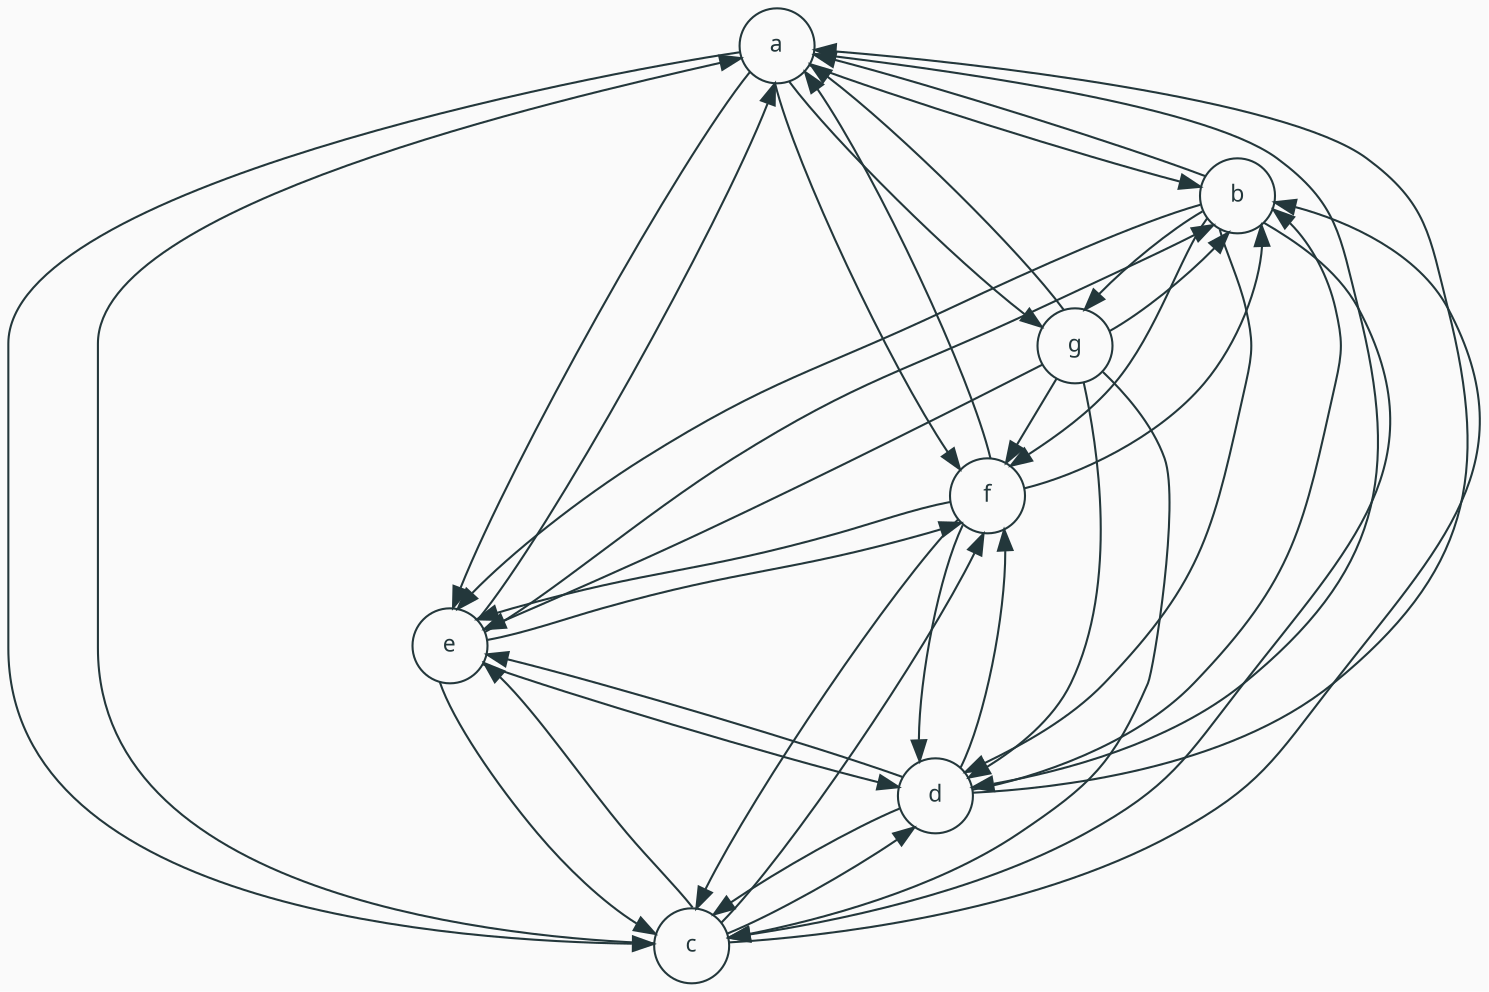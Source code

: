 digraph finite_state_machine {
    splines=true;
    sep="+25,25";
    overlap=scalexy;
    nodesep=0.6;

    graph [bgcolor="#fafafa"];
    node [shape=circle, color="#23373b", fontcolor="#23373b", fontname="Fira Sans light", fontsize="11pt"];
    edge [color="#23373b", fontcolor="#23373b", fontname="Fira Sans light", fontsize="10pt"];
    // Orange: #ec811b Blue: #23373b Grey: #e6e6e6

    a -> b;
    a -> c;
    a -> d;
    a -> e;
    a -> f;
    a -> g;

    b -> a;
    b -> c;
    b -> d;
    b -> e;
    b -> f;
    b -> g;

    c -> a;
    c -> b;
    c -> d;
    c -> e;
    c -> f;

    d -> a;
    d -> b;
    d -> c;
    d -> e;
    d -> f;

    e -> a;
    e -> b;
    e -> c;
    e -> d;
    e -> f;

    f -> a;
    f -> b;
    f -> c;
    f -> d;
    f -> e;

    g -> a;
    g -> b;
    g -> c;
    g -> d;
    g -> e;
    g -> f;
}
